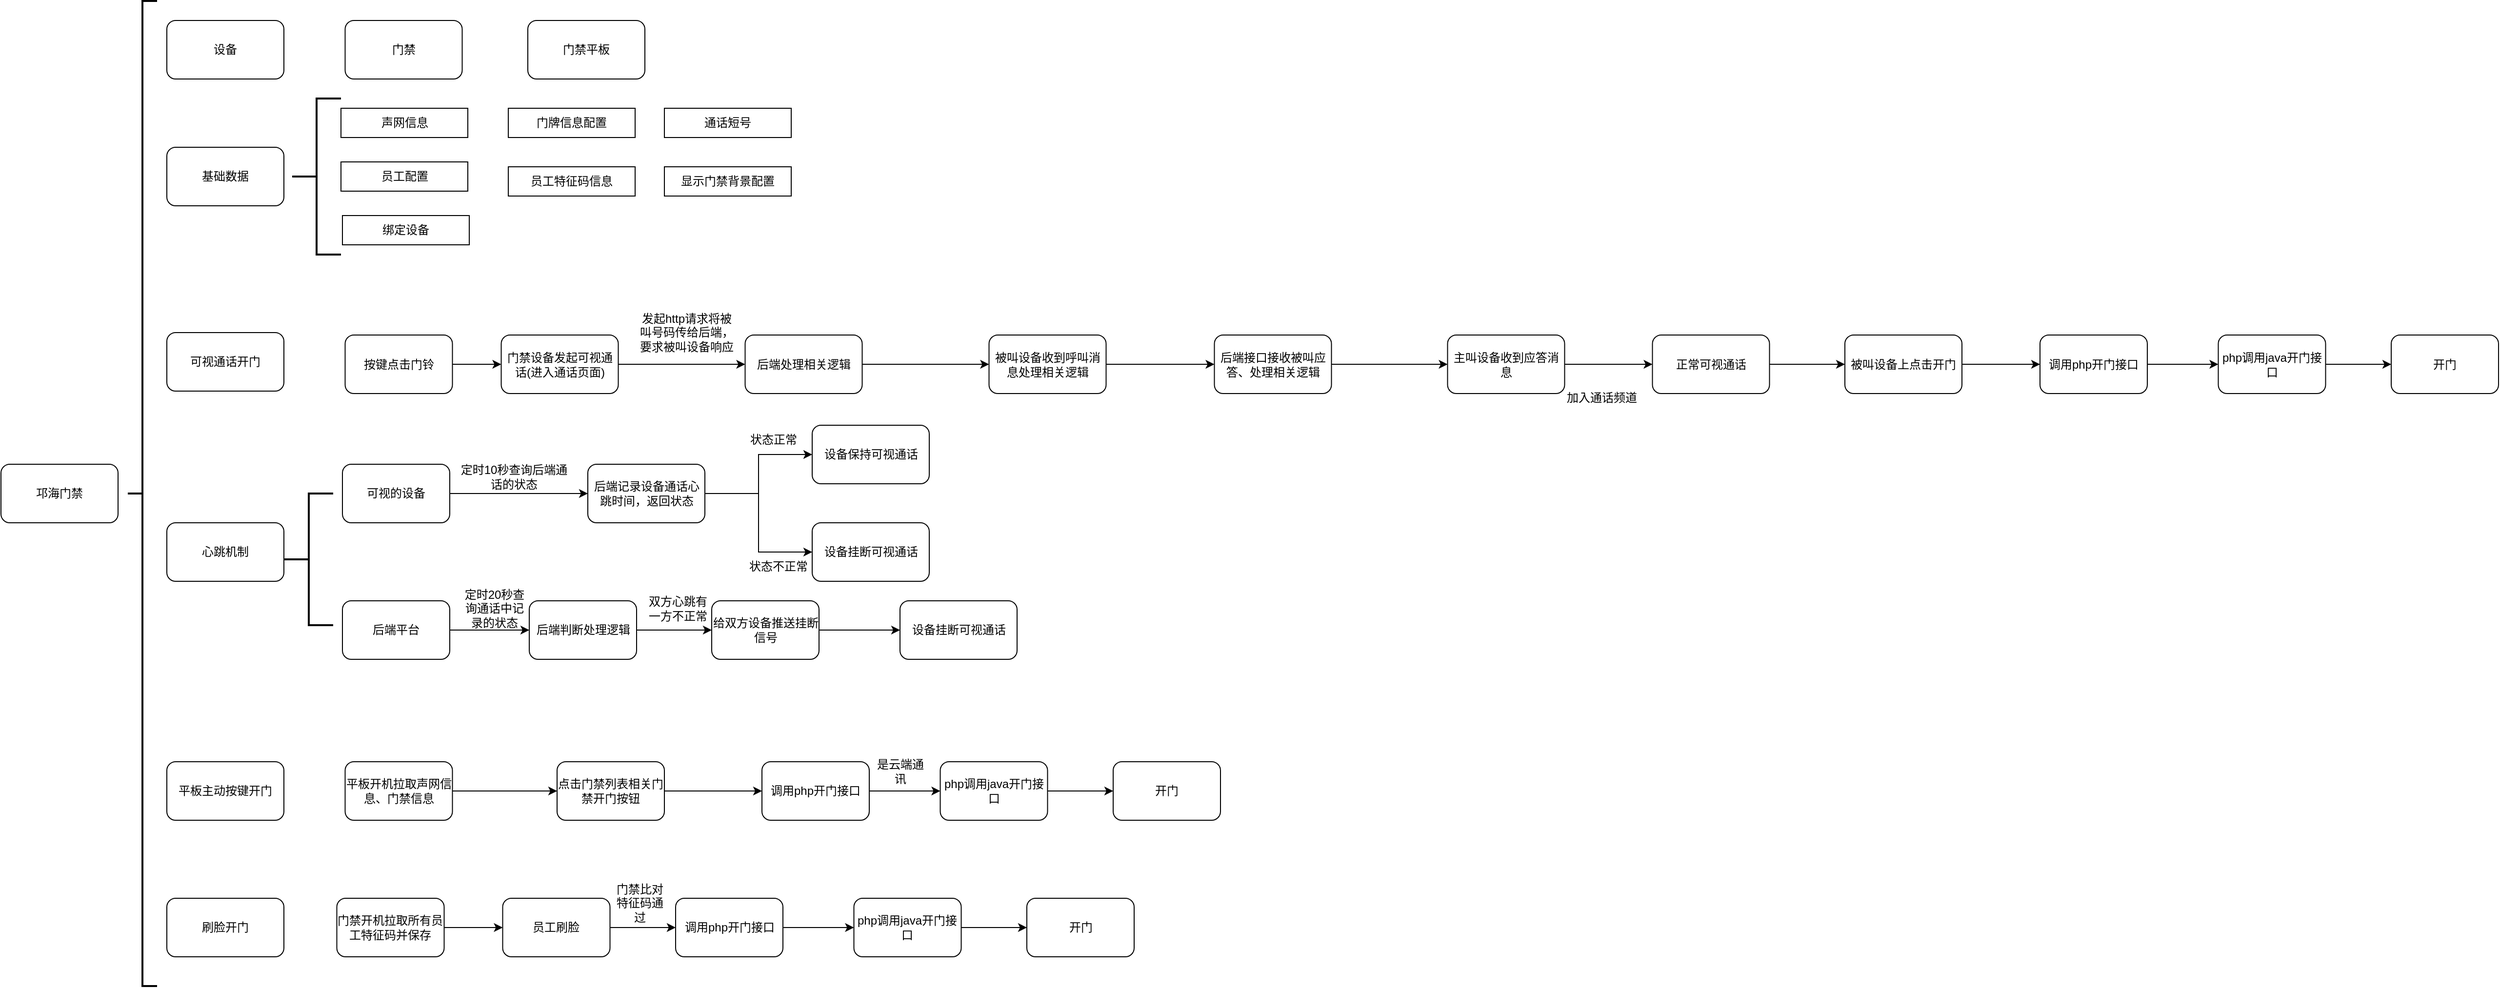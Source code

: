 <mxfile version="22.0.8" type="github">
  <diagram name="第 1 页" id="MqLak2tUNxj501sDUyA4">
    <mxGraphModel dx="1034" dy="432" grid="1" gridSize="10" guides="1" tooltips="1" connect="1" arrows="1" fold="1" page="1" pageScale="1" pageWidth="827" pageHeight="1169" math="0" shadow="0">
      <root>
        <mxCell id="0" />
        <mxCell id="1" parent="0" />
        <mxCell id="dcuhQKb_KivRzL7AXJs5-1" value="邛海门禁" style="rounded=1;whiteSpace=wrap;html=1;" parent="1" vertex="1">
          <mxGeometry x="160" y="775" width="120" height="60" as="geometry" />
        </mxCell>
        <mxCell id="dcuhQKb_KivRzL7AXJs5-2" value="" style="strokeWidth=2;html=1;shape=mxgraph.flowchart.annotation_2;align=left;labelPosition=right;pointerEvents=1;" parent="1" vertex="1">
          <mxGeometry x="290" y="300" width="30" height="1010" as="geometry" />
        </mxCell>
        <mxCell id="dcuhQKb_KivRzL7AXJs5-3" value="基础数据" style="rounded=1;whiteSpace=wrap;html=1;" parent="1" vertex="1">
          <mxGeometry x="330" y="450" width="120" height="60" as="geometry" />
        </mxCell>
        <mxCell id="dcuhQKb_KivRzL7AXJs5-4" value="" style="strokeWidth=2;html=1;shape=mxgraph.flowchart.annotation_2;align=left;labelPosition=right;pointerEvents=1;points=[[0,0.5,0,0,0],[0.5,0,0,0,0],[0.5,1,0,0,0],[1,0,0,0,0],[1,0.5,0,0,0],[1,1,0,0,0]];" parent="1" vertex="1">
          <mxGeometry x="458.5" y="400" width="50" height="160" as="geometry" />
        </mxCell>
        <mxCell id="dcuhQKb_KivRzL7AXJs5-5" value="声网信息" style="rounded=0;whiteSpace=wrap;html=1;" parent="1" vertex="1">
          <mxGeometry x="508.5" y="410" width="130" height="30" as="geometry" />
        </mxCell>
        <mxCell id="dcuhQKb_KivRzL7AXJs5-6" value="门牌信息配置" style="rounded=0;whiteSpace=wrap;html=1;" parent="1" vertex="1">
          <mxGeometry x="680" y="410" width="130" height="30" as="geometry" />
        </mxCell>
        <mxCell id="dcuhQKb_KivRzL7AXJs5-7" value="员工配置" style="rounded=0;whiteSpace=wrap;html=1;" parent="1" vertex="1">
          <mxGeometry x="508.5" y="465" width="130" height="30" as="geometry" />
        </mxCell>
        <mxCell id="dcuhQKb_KivRzL7AXJs5-8" value="员工特征码信息" style="rounded=0;whiteSpace=wrap;html=1;" parent="1" vertex="1">
          <mxGeometry x="680" y="470" width="130" height="30" as="geometry" />
        </mxCell>
        <mxCell id="dcuhQKb_KivRzL7AXJs5-9" value="显示门禁背景配置" style="rounded=0;whiteSpace=wrap;html=1;" parent="1" vertex="1">
          <mxGeometry x="840" y="470" width="130" height="30" as="geometry" />
        </mxCell>
        <mxCell id="dcuhQKb_KivRzL7AXJs5-10" value="绑定设备" style="rounded=0;whiteSpace=wrap;html=1;" parent="1" vertex="1">
          <mxGeometry x="510" y="520" width="130" height="30" as="geometry" />
        </mxCell>
        <mxCell id="dcuhQKb_KivRzL7AXJs5-11" value="可视通话开门" style="rounded=1;whiteSpace=wrap;html=1;" parent="1" vertex="1">
          <mxGeometry x="330" y="640" width="120" height="60" as="geometry" />
        </mxCell>
        <mxCell id="dcuhQKb_KivRzL7AXJs5-81" value="设备" style="rounded=1;whiteSpace=wrap;html=1;" parent="1" vertex="1">
          <mxGeometry x="330" y="320" width="120" height="60" as="geometry" />
        </mxCell>
        <mxCell id="dcuhQKb_KivRzL7AXJs5-82" value="门禁" style="rounded=1;whiteSpace=wrap;html=1;" parent="1" vertex="1">
          <mxGeometry x="512.75" y="320" width="120" height="60" as="geometry" />
        </mxCell>
        <mxCell id="dcuhQKb_KivRzL7AXJs5-83" value="门禁平板" style="rounded=1;whiteSpace=wrap;html=1;" parent="1" vertex="1">
          <mxGeometry x="700" y="320" width="120" height="60" as="geometry" />
        </mxCell>
        <mxCell id="dcuhQKb_KivRzL7AXJs5-84" value="通话短号" style="rounded=0;whiteSpace=wrap;html=1;" parent="1" vertex="1">
          <mxGeometry x="840" y="410" width="130" height="30" as="geometry" />
        </mxCell>
        <mxCell id="dcuhQKb_KivRzL7AXJs5-86" style="edgeStyle=orthogonalEdgeStyle;rounded=0;orthogonalLoop=1;jettySize=auto;html=1;exitX=1;exitY=0.5;exitDx=0;exitDy=0;entryX=0;entryY=0.5;entryDx=0;entryDy=0;" parent="1" source="dcuhQKb_KivRzL7AXJs5-87" target="dcuhQKb_KivRzL7AXJs5-89" edge="1">
          <mxGeometry relative="1" as="geometry" />
        </mxCell>
        <mxCell id="dcuhQKb_KivRzL7AXJs5-87" value="按键点击门铃" style="rounded=1;whiteSpace=wrap;html=1;" parent="1" vertex="1">
          <mxGeometry x="512.75" y="642.5" width="110" height="60" as="geometry" />
        </mxCell>
        <mxCell id="dcuhQKb_KivRzL7AXJs5-88" style="edgeStyle=orthogonalEdgeStyle;rounded=0;orthogonalLoop=1;jettySize=auto;html=1;exitX=1;exitY=0.5;exitDx=0;exitDy=0;entryX=0;entryY=0.5;entryDx=0;entryDy=0;" parent="1" source="dcuhQKb_KivRzL7AXJs5-89" target="dcuhQKb_KivRzL7AXJs5-91" edge="1">
          <mxGeometry relative="1" as="geometry" />
        </mxCell>
        <mxCell id="dcuhQKb_KivRzL7AXJs5-89" value="门禁设备发起可视通话(进入通话页面)" style="rounded=1;whiteSpace=wrap;html=1;" parent="1" vertex="1">
          <mxGeometry x="672.75" y="642.5" width="120" height="60" as="geometry" />
        </mxCell>
        <mxCell id="dcuhQKb_KivRzL7AXJs5-90" style="edgeStyle=orthogonalEdgeStyle;rounded=0;orthogonalLoop=1;jettySize=auto;html=1;exitX=1;exitY=0.5;exitDx=0;exitDy=0;" parent="1" source="dcuhQKb_KivRzL7AXJs5-91" target="dcuhQKb_KivRzL7AXJs5-93" edge="1">
          <mxGeometry relative="1" as="geometry" />
        </mxCell>
        <mxCell id="dcuhQKb_KivRzL7AXJs5-91" value="后端处理相关逻辑" style="rounded=1;whiteSpace=wrap;html=1;" parent="1" vertex="1">
          <mxGeometry x="922.75" y="642.5" width="120" height="60" as="geometry" />
        </mxCell>
        <mxCell id="dcuhQKb_KivRzL7AXJs5-92" style="edgeStyle=orthogonalEdgeStyle;rounded=0;orthogonalLoop=1;jettySize=auto;html=1;exitX=1;exitY=0.5;exitDx=0;exitDy=0;entryX=0;entryY=0.5;entryDx=0;entryDy=0;" parent="1" source="dcuhQKb_KivRzL7AXJs5-93" target="dcuhQKb_KivRzL7AXJs5-95" edge="1">
          <mxGeometry relative="1" as="geometry" />
        </mxCell>
        <mxCell id="dcuhQKb_KivRzL7AXJs5-93" value="被叫设备收到呼叫消息处理相关逻辑" style="rounded=1;whiteSpace=wrap;html=1;" parent="1" vertex="1">
          <mxGeometry x="1172.75" y="642.5" width="120" height="60" as="geometry" />
        </mxCell>
        <mxCell id="dcuhQKb_KivRzL7AXJs5-94" style="edgeStyle=orthogonalEdgeStyle;rounded=0;orthogonalLoop=1;jettySize=auto;html=1;exitX=1;exitY=0.5;exitDx=0;exitDy=0;entryX=0;entryY=0.5;entryDx=0;entryDy=0;" parent="1" source="dcuhQKb_KivRzL7AXJs5-95" target="dcuhQKb_KivRzL7AXJs5-97" edge="1">
          <mxGeometry relative="1" as="geometry" />
        </mxCell>
        <mxCell id="dcuhQKb_KivRzL7AXJs5-95" value="后端接口接收被叫应答、处理相关逻辑" style="rounded=1;whiteSpace=wrap;html=1;" parent="1" vertex="1">
          <mxGeometry x="1403.75" y="642.5" width="120" height="60" as="geometry" />
        </mxCell>
        <mxCell id="dcuhQKb_KivRzL7AXJs5-96" style="edgeStyle=orthogonalEdgeStyle;rounded=0;orthogonalLoop=1;jettySize=auto;html=1;exitX=1;exitY=0.5;exitDx=0;exitDy=0;entryX=0;entryY=0.5;entryDx=0;entryDy=0;" parent="1" source="dcuhQKb_KivRzL7AXJs5-97" target="dcuhQKb_KivRzL7AXJs5-99" edge="1">
          <mxGeometry relative="1" as="geometry" />
        </mxCell>
        <mxCell id="dcuhQKb_KivRzL7AXJs5-97" value="主叫设备收到应答消息" style="rounded=1;whiteSpace=wrap;html=1;" parent="1" vertex="1">
          <mxGeometry x="1642.75" y="642.5" width="120" height="60" as="geometry" />
        </mxCell>
        <mxCell id="dcuhQKb_KivRzL7AXJs5-98" value="发起http请求将被叫号码传给后端，要求被叫设备响应" style="text;html=1;strokeColor=none;fillColor=none;align=center;verticalAlign=middle;whiteSpace=wrap;rounded=0;" parent="1" vertex="1">
          <mxGeometry x="812.75" y="612.5" width="100" height="55" as="geometry" />
        </mxCell>
        <mxCell id="LPM7PzEZq8jEU3c2NB74-44" style="edgeStyle=orthogonalEdgeStyle;rounded=0;orthogonalLoop=1;jettySize=auto;html=1;exitX=1;exitY=0.5;exitDx=0;exitDy=0;entryX=0;entryY=0.5;entryDx=0;entryDy=0;" edge="1" parent="1" source="dcuhQKb_KivRzL7AXJs5-99" target="LPM7PzEZq8jEU3c2NB74-43">
          <mxGeometry relative="1" as="geometry" />
        </mxCell>
        <mxCell id="dcuhQKb_KivRzL7AXJs5-99" value="正常可视通话" style="rounded=1;whiteSpace=wrap;html=1;" parent="1" vertex="1">
          <mxGeometry x="1852.75" y="642.5" width="120" height="60" as="geometry" />
        </mxCell>
        <mxCell id="dcuhQKb_KivRzL7AXJs5-100" value="加入通话频道" style="text;whiteSpace=wrap;" parent="1" vertex="1">
          <mxGeometry x="1762.75" y="692.5" width="100" height="30" as="geometry" />
        </mxCell>
        <mxCell id="LPM7PzEZq8jEU3c2NB74-11" value="刷脸开门" style="rounded=1;whiteSpace=wrap;html=1;" vertex="1" parent="1">
          <mxGeometry x="330" y="1220" width="120" height="60" as="geometry" />
        </mxCell>
        <mxCell id="LPM7PzEZq8jEU3c2NB74-12" style="edgeStyle=orthogonalEdgeStyle;rounded=0;orthogonalLoop=1;jettySize=auto;html=1;exitX=1;exitY=0.5;exitDx=0;exitDy=0;entryX=0;entryY=0.5;entryDx=0;entryDy=0;" edge="1" parent="1" source="LPM7PzEZq8jEU3c2NB74-13" target="LPM7PzEZq8jEU3c2NB74-15">
          <mxGeometry relative="1" as="geometry" />
        </mxCell>
        <mxCell id="LPM7PzEZq8jEU3c2NB74-13" value="门禁开机拉取所有员工特征码并保存" style="rounded=1;whiteSpace=wrap;html=1;" vertex="1" parent="1">
          <mxGeometry x="504.25" y="1220" width="110" height="60" as="geometry" />
        </mxCell>
        <mxCell id="LPM7PzEZq8jEU3c2NB74-14" style="edgeStyle=orthogonalEdgeStyle;rounded=0;orthogonalLoop=1;jettySize=auto;html=1;exitX=1;exitY=0.5;exitDx=0;exitDy=0;entryX=0;entryY=0.5;entryDx=0;entryDy=0;" edge="1" parent="1" source="LPM7PzEZq8jEU3c2NB74-15" target="LPM7PzEZq8jEU3c2NB74-17">
          <mxGeometry relative="1" as="geometry" />
        </mxCell>
        <mxCell id="LPM7PzEZq8jEU3c2NB74-15" value="员工刷脸" style="rounded=1;whiteSpace=wrap;html=1;" vertex="1" parent="1">
          <mxGeometry x="674.25" y="1220" width="110" height="60" as="geometry" />
        </mxCell>
        <mxCell id="LPM7PzEZq8jEU3c2NB74-16" style="edgeStyle=orthogonalEdgeStyle;rounded=0;orthogonalLoop=1;jettySize=auto;html=1;exitX=1;exitY=0.5;exitDx=0;exitDy=0;entryX=0;entryY=0.5;entryDx=0;entryDy=0;" edge="1" parent="1" source="LPM7PzEZq8jEU3c2NB74-17" target="LPM7PzEZq8jEU3c2NB74-20">
          <mxGeometry relative="1" as="geometry" />
        </mxCell>
        <mxCell id="LPM7PzEZq8jEU3c2NB74-17" value="调用php开门接口" style="rounded=1;whiteSpace=wrap;html=1;" vertex="1" parent="1">
          <mxGeometry x="851.5" y="1220" width="110" height="60" as="geometry" />
        </mxCell>
        <mxCell id="LPM7PzEZq8jEU3c2NB74-18" value="门禁比对特征码通过" style="text;html=1;strokeColor=none;fillColor=none;align=center;verticalAlign=middle;whiteSpace=wrap;rounded=0;" vertex="1" parent="1">
          <mxGeometry x="784.5" y="1210" width="60" height="30" as="geometry" />
        </mxCell>
        <mxCell id="LPM7PzEZq8jEU3c2NB74-19" style="edgeStyle=orthogonalEdgeStyle;rounded=0;orthogonalLoop=1;jettySize=auto;html=1;exitX=1;exitY=0.5;exitDx=0;exitDy=0;entryX=0;entryY=0.5;entryDx=0;entryDy=0;" edge="1" parent="1" source="LPM7PzEZq8jEU3c2NB74-20" target="LPM7PzEZq8jEU3c2NB74-21">
          <mxGeometry relative="1" as="geometry" />
        </mxCell>
        <mxCell id="LPM7PzEZq8jEU3c2NB74-20" value="php调用java开门接口" style="rounded=1;whiteSpace=wrap;html=1;" vertex="1" parent="1">
          <mxGeometry x="1034.25" y="1220" width="110" height="60" as="geometry" />
        </mxCell>
        <mxCell id="LPM7PzEZq8jEU3c2NB74-21" value="开门" style="rounded=1;whiteSpace=wrap;html=1;" vertex="1" parent="1">
          <mxGeometry x="1211.5" y="1220" width="110" height="60" as="geometry" />
        </mxCell>
        <mxCell id="LPM7PzEZq8jEU3c2NB74-22" value="心跳机制" style="rounded=1;whiteSpace=wrap;html=1;" vertex="1" parent="1">
          <mxGeometry x="330" y="835" width="120" height="60" as="geometry" />
        </mxCell>
        <mxCell id="LPM7PzEZq8jEU3c2NB74-23" value="" style="strokeWidth=2;html=1;shape=mxgraph.flowchart.annotation_2;align=left;labelPosition=right;pointerEvents=1;points=[[0,0.5,0,0,0],[0.5,0,0,0,0],[0.5,1,0,0,0],[1,0,0,0,0],[1,0.5,0,0,0],[1,1,0,0,0]];" vertex="1" parent="1">
          <mxGeometry x="450.5" y="805" width="50" height="135" as="geometry" />
        </mxCell>
        <mxCell id="LPM7PzEZq8jEU3c2NB74-24" style="edgeStyle=orthogonalEdgeStyle;rounded=0;orthogonalLoop=1;jettySize=auto;html=1;exitX=1;exitY=0.5;exitDx=0;exitDy=0;entryX=0;entryY=0.5;entryDx=0;entryDy=0;" edge="1" parent="1" source="LPM7PzEZq8jEU3c2NB74-25" target="LPM7PzEZq8jEU3c2NB74-30">
          <mxGeometry relative="1" as="geometry" />
        </mxCell>
        <mxCell id="LPM7PzEZq8jEU3c2NB74-25" value="可视的设备" style="rounded=1;whiteSpace=wrap;html=1;" vertex="1" parent="1">
          <mxGeometry x="510" y="775" width="110" height="60" as="geometry" />
        </mxCell>
        <mxCell id="LPM7PzEZq8jEU3c2NB74-26" style="edgeStyle=orthogonalEdgeStyle;rounded=0;orthogonalLoop=1;jettySize=auto;html=1;exitX=1;exitY=0.5;exitDx=0;exitDy=0;entryX=0;entryY=0.5;entryDx=0;entryDy=0;" edge="1" parent="1" source="LPM7PzEZq8jEU3c2NB74-27" target="LPM7PzEZq8jEU3c2NB74-37">
          <mxGeometry relative="1" as="geometry" />
        </mxCell>
        <mxCell id="LPM7PzEZq8jEU3c2NB74-27" value="后端平台" style="rounded=1;whiteSpace=wrap;html=1;" vertex="1" parent="1">
          <mxGeometry x="510" y="915" width="110" height="60" as="geometry" />
        </mxCell>
        <mxCell id="LPM7PzEZq8jEU3c2NB74-28" style="edgeStyle=orthogonalEdgeStyle;rounded=0;orthogonalLoop=1;jettySize=auto;html=1;exitX=1;exitY=0.5;exitDx=0;exitDy=0;entryX=0;entryY=0.5;entryDx=0;entryDy=0;" edge="1" parent="1" source="LPM7PzEZq8jEU3c2NB74-30" target="LPM7PzEZq8jEU3c2NB74-32">
          <mxGeometry relative="1" as="geometry" />
        </mxCell>
        <mxCell id="LPM7PzEZq8jEU3c2NB74-29" style="edgeStyle=orthogonalEdgeStyle;rounded=0;orthogonalLoop=1;jettySize=auto;html=1;exitX=1;exitY=0.5;exitDx=0;exitDy=0;entryX=0;entryY=0.5;entryDx=0;entryDy=0;" edge="1" parent="1" source="LPM7PzEZq8jEU3c2NB74-30" target="LPM7PzEZq8jEU3c2NB74-34">
          <mxGeometry relative="1" as="geometry" />
        </mxCell>
        <mxCell id="LPM7PzEZq8jEU3c2NB74-30" value="后端记录设备通话心跳时间，返回状态" style="rounded=1;whiteSpace=wrap;html=1;" vertex="1" parent="1">
          <mxGeometry x="761.5" y="775" width="120" height="60" as="geometry" />
        </mxCell>
        <mxCell id="LPM7PzEZq8jEU3c2NB74-31" value="定时10秒查询后端通话的状态" style="text;html=1;strokeColor=none;fillColor=none;align=center;verticalAlign=middle;whiteSpace=wrap;rounded=0;" vertex="1" parent="1">
          <mxGeometry x="630" y="760" width="111.5" height="55" as="geometry" />
        </mxCell>
        <mxCell id="LPM7PzEZq8jEU3c2NB74-32" value="设备保持可视通话" style="rounded=1;whiteSpace=wrap;html=1;" vertex="1" parent="1">
          <mxGeometry x="991.5" y="735" width="120" height="60" as="geometry" />
        </mxCell>
        <mxCell id="LPM7PzEZq8jEU3c2NB74-33" value="状态正常" style="text;html=1;strokeColor=none;fillColor=none;align=center;verticalAlign=middle;whiteSpace=wrap;rounded=0;" vertex="1" parent="1">
          <mxGeometry x="921.5" y="735" width="60" height="30" as="geometry" />
        </mxCell>
        <mxCell id="LPM7PzEZq8jEU3c2NB74-34" value="设备挂断可视通话" style="rounded=1;whiteSpace=wrap;html=1;" vertex="1" parent="1">
          <mxGeometry x="991.5" y="835" width="120" height="60" as="geometry" />
        </mxCell>
        <mxCell id="LPM7PzEZq8jEU3c2NB74-35" value="状态不正常" style="text;html=1;strokeColor=none;fillColor=none;align=center;verticalAlign=middle;whiteSpace=wrap;rounded=0;" vertex="1" parent="1">
          <mxGeometry x="921.5" y="865" width="70" height="30" as="geometry" />
        </mxCell>
        <mxCell id="LPM7PzEZq8jEU3c2NB74-36" style="edgeStyle=orthogonalEdgeStyle;rounded=0;orthogonalLoop=1;jettySize=auto;html=1;exitX=1;exitY=0.5;exitDx=0;exitDy=0;" edge="1" parent="1" source="LPM7PzEZq8jEU3c2NB74-37" target="LPM7PzEZq8jEU3c2NB74-40">
          <mxGeometry relative="1" as="geometry" />
        </mxCell>
        <mxCell id="LPM7PzEZq8jEU3c2NB74-37" value="后端判断处理逻辑" style="rounded=1;whiteSpace=wrap;html=1;" vertex="1" parent="1">
          <mxGeometry x="701.5" y="915" width="110" height="60" as="geometry" />
        </mxCell>
        <mxCell id="LPM7PzEZq8jEU3c2NB74-38" value="定时20秒查询通话中记录的状态" style="text;html=1;strokeColor=none;fillColor=none;align=center;verticalAlign=middle;whiteSpace=wrap;rounded=0;" vertex="1" parent="1">
          <mxGeometry x="630" y="895" width="71.5" height="55" as="geometry" />
        </mxCell>
        <mxCell id="LPM7PzEZq8jEU3c2NB74-39" style="edgeStyle=orthogonalEdgeStyle;rounded=0;orthogonalLoop=1;jettySize=auto;html=1;exitX=1;exitY=0.5;exitDx=0;exitDy=0;entryX=0;entryY=0.5;entryDx=0;entryDy=0;" edge="1" parent="1" source="LPM7PzEZq8jEU3c2NB74-40" target="LPM7PzEZq8jEU3c2NB74-41">
          <mxGeometry relative="1" as="geometry" />
        </mxCell>
        <mxCell id="LPM7PzEZq8jEU3c2NB74-40" value="给双方设备推送挂断信号" style="rounded=1;whiteSpace=wrap;html=1;" vertex="1" parent="1">
          <mxGeometry x="888.5" y="915" width="110" height="60" as="geometry" />
        </mxCell>
        <mxCell id="LPM7PzEZq8jEU3c2NB74-41" value="设备挂断可视通话" style="rounded=1;whiteSpace=wrap;html=1;" vertex="1" parent="1">
          <mxGeometry x="1081.5" y="915" width="120" height="60" as="geometry" />
        </mxCell>
        <mxCell id="LPM7PzEZq8jEU3c2NB74-42" value="双方心跳有一方不正常" style="text;html=1;strokeColor=none;fillColor=none;align=center;verticalAlign=middle;whiteSpace=wrap;rounded=0;" vertex="1" parent="1">
          <mxGeometry x="817.5" y="895" width="71.5" height="55" as="geometry" />
        </mxCell>
        <mxCell id="LPM7PzEZq8jEU3c2NB74-50" style="edgeStyle=orthogonalEdgeStyle;rounded=0;orthogonalLoop=1;jettySize=auto;html=1;exitX=1;exitY=0.5;exitDx=0;exitDy=0;entryX=0;entryY=0.5;entryDx=0;entryDy=0;" edge="1" parent="1" source="LPM7PzEZq8jEU3c2NB74-43" target="LPM7PzEZq8jEU3c2NB74-46">
          <mxGeometry relative="1" as="geometry" />
        </mxCell>
        <mxCell id="LPM7PzEZq8jEU3c2NB74-43" value="被叫设备上点击开门" style="rounded=1;whiteSpace=wrap;html=1;" vertex="1" parent="1">
          <mxGeometry x="2050" y="642.5" width="120" height="60" as="geometry" />
        </mxCell>
        <mxCell id="LPM7PzEZq8jEU3c2NB74-45" style="edgeStyle=orthogonalEdgeStyle;rounded=0;orthogonalLoop=1;jettySize=auto;html=1;exitX=1;exitY=0.5;exitDx=0;exitDy=0;entryX=0;entryY=0.5;entryDx=0;entryDy=0;" edge="1" parent="1" source="LPM7PzEZq8jEU3c2NB74-46" target="LPM7PzEZq8jEU3c2NB74-48">
          <mxGeometry relative="1" as="geometry" />
        </mxCell>
        <mxCell id="LPM7PzEZq8jEU3c2NB74-46" value="调用php开门接口" style="rounded=1;whiteSpace=wrap;html=1;" vertex="1" parent="1">
          <mxGeometry x="2250" y="642.5" width="110" height="60" as="geometry" />
        </mxCell>
        <mxCell id="LPM7PzEZq8jEU3c2NB74-47" style="edgeStyle=orthogonalEdgeStyle;rounded=0;orthogonalLoop=1;jettySize=auto;html=1;exitX=1;exitY=0.5;exitDx=0;exitDy=0;entryX=0;entryY=0.5;entryDx=0;entryDy=0;" edge="1" parent="1" source="LPM7PzEZq8jEU3c2NB74-48" target="LPM7PzEZq8jEU3c2NB74-49">
          <mxGeometry relative="1" as="geometry" />
        </mxCell>
        <mxCell id="LPM7PzEZq8jEU3c2NB74-48" value="php调用java开门接口" style="rounded=1;whiteSpace=wrap;html=1;" vertex="1" parent="1">
          <mxGeometry x="2432.75" y="642.5" width="110" height="60" as="geometry" />
        </mxCell>
        <mxCell id="LPM7PzEZq8jEU3c2NB74-49" value="开门" style="rounded=1;whiteSpace=wrap;html=1;" vertex="1" parent="1">
          <mxGeometry x="2610" y="642.5" width="110" height="60" as="geometry" />
        </mxCell>
        <mxCell id="LPM7PzEZq8jEU3c2NB74-51" value="平板主动按键开门" style="rounded=1;whiteSpace=wrap;html=1;" vertex="1" parent="1">
          <mxGeometry x="330" y="1080" width="120" height="60" as="geometry" />
        </mxCell>
        <mxCell id="LPM7PzEZq8jEU3c2NB74-60" style="edgeStyle=orthogonalEdgeStyle;rounded=0;orthogonalLoop=1;jettySize=auto;html=1;exitX=1;exitY=0.5;exitDx=0;exitDy=0;entryX=0;entryY=0.5;entryDx=0;entryDy=0;" edge="1" parent="1" source="LPM7PzEZq8jEU3c2NB74-52" target="LPM7PzEZq8jEU3c2NB74-59">
          <mxGeometry relative="1" as="geometry" />
        </mxCell>
        <mxCell id="LPM7PzEZq8jEU3c2NB74-52" value="平板开机拉取声网信息、门禁信息" style="rounded=1;whiteSpace=wrap;html=1;" vertex="1" parent="1">
          <mxGeometry x="512.75" y="1080" width="110" height="60" as="geometry" />
        </mxCell>
        <mxCell id="LPM7PzEZq8jEU3c2NB74-54" style="edgeStyle=orthogonalEdgeStyle;rounded=0;orthogonalLoop=1;jettySize=auto;html=1;exitX=1;exitY=0.5;exitDx=0;exitDy=0;entryX=0;entryY=0.5;entryDx=0;entryDy=0;" edge="1" parent="1" source="LPM7PzEZq8jEU3c2NB74-55" target="LPM7PzEZq8jEU3c2NB74-57">
          <mxGeometry relative="1" as="geometry" />
        </mxCell>
        <mxCell id="LPM7PzEZq8jEU3c2NB74-55" value="调用php开门接口" style="rounded=1;whiteSpace=wrap;html=1;" vertex="1" parent="1">
          <mxGeometry x="940" y="1080" width="110" height="60" as="geometry" />
        </mxCell>
        <mxCell id="LPM7PzEZq8jEU3c2NB74-56" style="edgeStyle=orthogonalEdgeStyle;rounded=0;orthogonalLoop=1;jettySize=auto;html=1;exitX=1;exitY=0.5;exitDx=0;exitDy=0;entryX=0;entryY=0.5;entryDx=0;entryDy=0;" edge="1" parent="1" source="LPM7PzEZq8jEU3c2NB74-57" target="LPM7PzEZq8jEU3c2NB74-58">
          <mxGeometry relative="1" as="geometry" />
        </mxCell>
        <mxCell id="LPM7PzEZq8jEU3c2NB74-57" value="php调用java开门接口" style="rounded=1;whiteSpace=wrap;html=1;" vertex="1" parent="1">
          <mxGeometry x="1122.75" y="1080" width="110" height="60" as="geometry" />
        </mxCell>
        <mxCell id="LPM7PzEZq8jEU3c2NB74-58" value="开门" style="rounded=1;whiteSpace=wrap;html=1;" vertex="1" parent="1">
          <mxGeometry x="1300" y="1080" width="110" height="60" as="geometry" />
        </mxCell>
        <mxCell id="LPM7PzEZq8jEU3c2NB74-61" style="edgeStyle=orthogonalEdgeStyle;rounded=0;orthogonalLoop=1;jettySize=auto;html=1;exitX=1;exitY=0.5;exitDx=0;exitDy=0;entryX=0;entryY=0.5;entryDx=0;entryDy=0;" edge="1" parent="1" source="LPM7PzEZq8jEU3c2NB74-59" target="LPM7PzEZq8jEU3c2NB74-55">
          <mxGeometry relative="1" as="geometry" />
        </mxCell>
        <mxCell id="LPM7PzEZq8jEU3c2NB74-59" value="点击门禁列表相关门禁开门按钮" style="rounded=1;whiteSpace=wrap;html=1;" vertex="1" parent="1">
          <mxGeometry x="730" y="1080" width="110" height="60" as="geometry" />
        </mxCell>
        <mxCell id="LPM7PzEZq8jEU3c2NB74-62" value="是云端通讯" style="text;html=1;strokeColor=none;fillColor=none;align=center;verticalAlign=middle;whiteSpace=wrap;rounded=0;" vertex="1" parent="1">
          <mxGeometry x="1051.5" y="1070" width="60" height="40" as="geometry" />
        </mxCell>
      </root>
    </mxGraphModel>
  </diagram>
</mxfile>

